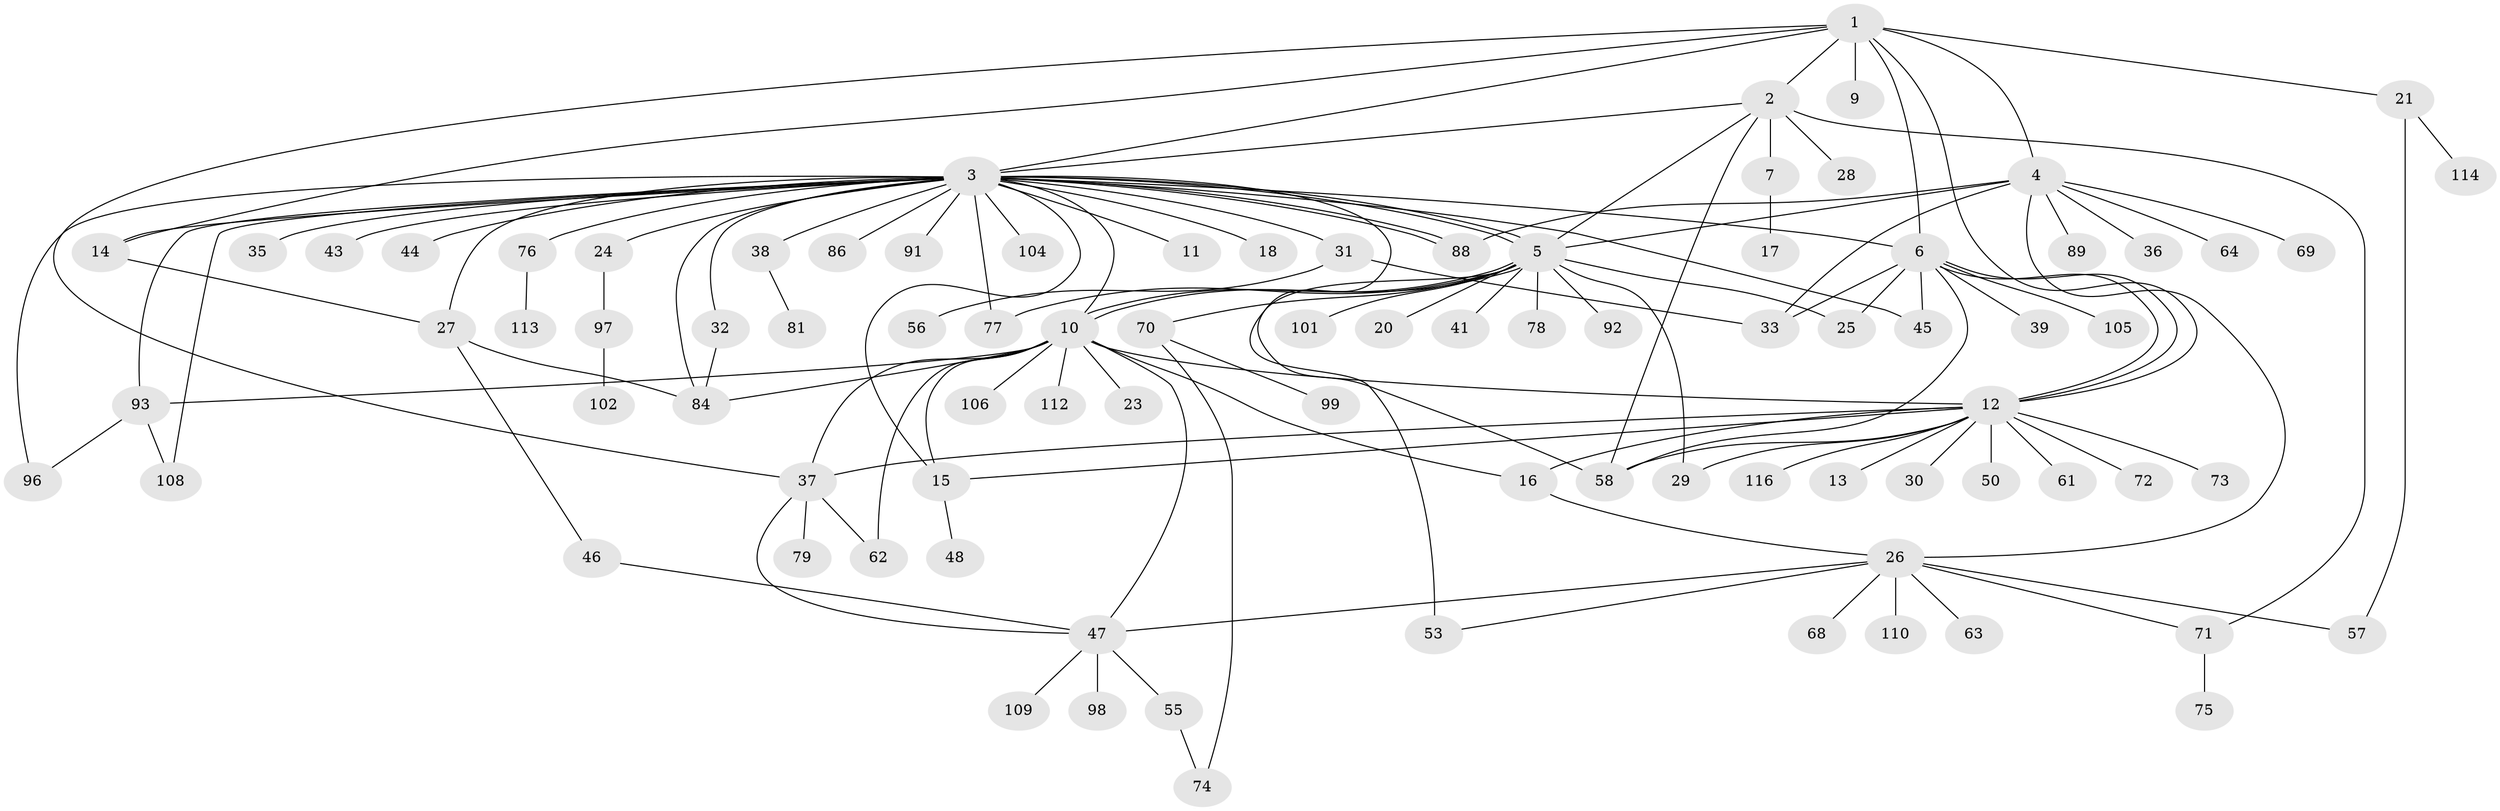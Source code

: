 // Generated by graph-tools (version 1.1) at 2025/23/03/03/25 07:23:51]
// undirected, 88 vertices, 130 edges
graph export_dot {
graph [start="1"]
  node [color=gray90,style=filled];
  1 [super="+19"];
  2 [super="+115"];
  3 [super="+8"];
  4 [super="+34"];
  5 [super="+40"];
  6 [super="+22"];
  7;
  9;
  10 [super="+52"];
  11;
  12 [super="+67"];
  13;
  14;
  15 [super="+90"];
  16;
  17 [super="+82"];
  18;
  20;
  21 [super="+42"];
  23;
  24;
  25 [super="+49"];
  26 [super="+95"];
  27 [super="+85"];
  28;
  29 [super="+59"];
  30;
  31 [super="+66"];
  32;
  33 [super="+54"];
  35;
  36 [super="+51"];
  37 [super="+80"];
  38 [super="+83"];
  39 [super="+118"];
  41;
  43;
  44;
  45;
  46;
  47 [super="+100"];
  48;
  50;
  53 [super="+94"];
  55;
  56;
  57;
  58 [super="+60"];
  61;
  62 [super="+65"];
  63;
  64;
  68;
  69;
  70 [super="+87"];
  71;
  72;
  73;
  74;
  75;
  76 [super="+103"];
  77;
  78;
  79;
  81;
  84;
  86;
  88;
  89;
  91;
  92;
  93 [super="+111"];
  96 [super="+117"];
  97 [super="+107"];
  98;
  99;
  101;
  102;
  104;
  105;
  106;
  108;
  109;
  110;
  112;
  113;
  114;
  116;
  1 -- 2;
  1 -- 3;
  1 -- 4;
  1 -- 6;
  1 -- 9;
  1 -- 12;
  1 -- 21;
  1 -- 14;
  1 -- 37;
  2 -- 3;
  2 -- 5;
  2 -- 7;
  2 -- 28;
  2 -- 58;
  2 -- 71;
  3 -- 5;
  3 -- 5;
  3 -- 6;
  3 -- 11;
  3 -- 14;
  3 -- 15;
  3 -- 18;
  3 -- 24;
  3 -- 27;
  3 -- 31;
  3 -- 32;
  3 -- 35;
  3 -- 38;
  3 -- 43;
  3 -- 44;
  3 -- 45;
  3 -- 58;
  3 -- 76;
  3 -- 77;
  3 -- 84;
  3 -- 86;
  3 -- 88;
  3 -- 88;
  3 -- 91;
  3 -- 93;
  3 -- 96;
  3 -- 104;
  3 -- 108;
  3 -- 10;
  4 -- 5 [weight=2];
  4 -- 26;
  4 -- 33;
  4 -- 36;
  4 -- 64;
  4 -- 69;
  4 -- 88;
  4 -- 89;
  5 -- 10;
  5 -- 10;
  5 -- 20;
  5 -- 25;
  5 -- 29;
  5 -- 41;
  5 -- 53;
  5 -- 70;
  5 -- 77;
  5 -- 78;
  5 -- 92;
  5 -- 101;
  6 -- 12;
  6 -- 12;
  6 -- 33;
  6 -- 39;
  6 -- 45;
  6 -- 58;
  6 -- 105;
  6 -- 25;
  7 -- 17;
  10 -- 15;
  10 -- 16;
  10 -- 23;
  10 -- 37;
  10 -- 47;
  10 -- 62;
  10 -- 84;
  10 -- 106;
  10 -- 112;
  10 -- 12;
  10 -- 93;
  12 -- 13;
  12 -- 15;
  12 -- 16;
  12 -- 29;
  12 -- 30;
  12 -- 50;
  12 -- 58;
  12 -- 61;
  12 -- 116;
  12 -- 37;
  12 -- 72;
  12 -- 73;
  14 -- 27;
  15 -- 48;
  16 -- 26;
  21 -- 57;
  21 -- 114;
  24 -- 97;
  26 -- 53;
  26 -- 57;
  26 -- 63;
  26 -- 68;
  26 -- 71;
  26 -- 110;
  26 -- 47;
  27 -- 46;
  27 -- 84;
  31 -- 33;
  31 -- 56;
  32 -- 84;
  37 -- 47;
  37 -- 79;
  37 -- 62;
  38 -- 81;
  46 -- 47;
  47 -- 55;
  47 -- 98;
  47 -- 109;
  55 -- 74;
  70 -- 74;
  70 -- 99;
  71 -- 75;
  76 -- 113;
  93 -- 108;
  93 -- 96;
  97 -- 102;
}
